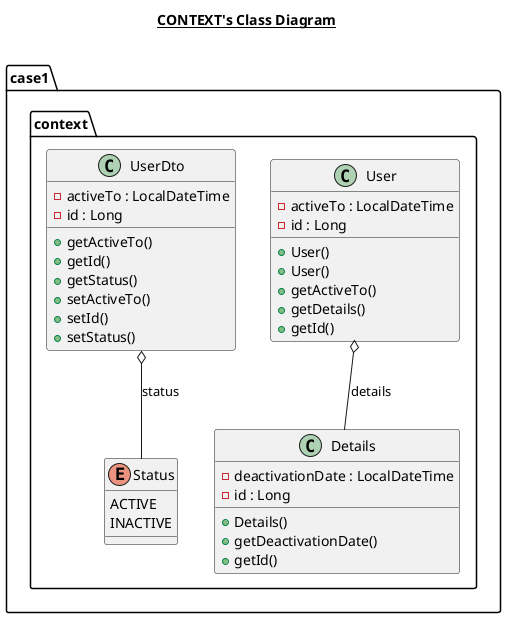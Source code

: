@startuml

title __CONTEXT's Class Diagram__\n

      class case1.context.Details {
          - deactivationDate : LocalDateTime
          - id : Long
          + Details()
          + getDeactivationDate()
          + getId()
      }

      enum case1.context.Status {
        ACTIVE
        INACTIVE
      }

      class case1.context.User {
          - activeTo : LocalDateTime
          - id : Long
          + User()
          + User()
          + getActiveTo()
          + getDetails()
          + getId()
      }

      class case1.context.UserDto {
          - activeTo : LocalDateTime
          - id : Long
          + getActiveTo()
          + getId()
          + getStatus()
          + setActiveTo()
          + setId()
          + setStatus()
      }


  case1.context.User o-- case1.context.Details : details
  case1.context.UserDto o-- case1.context.Status : status


@enduml
